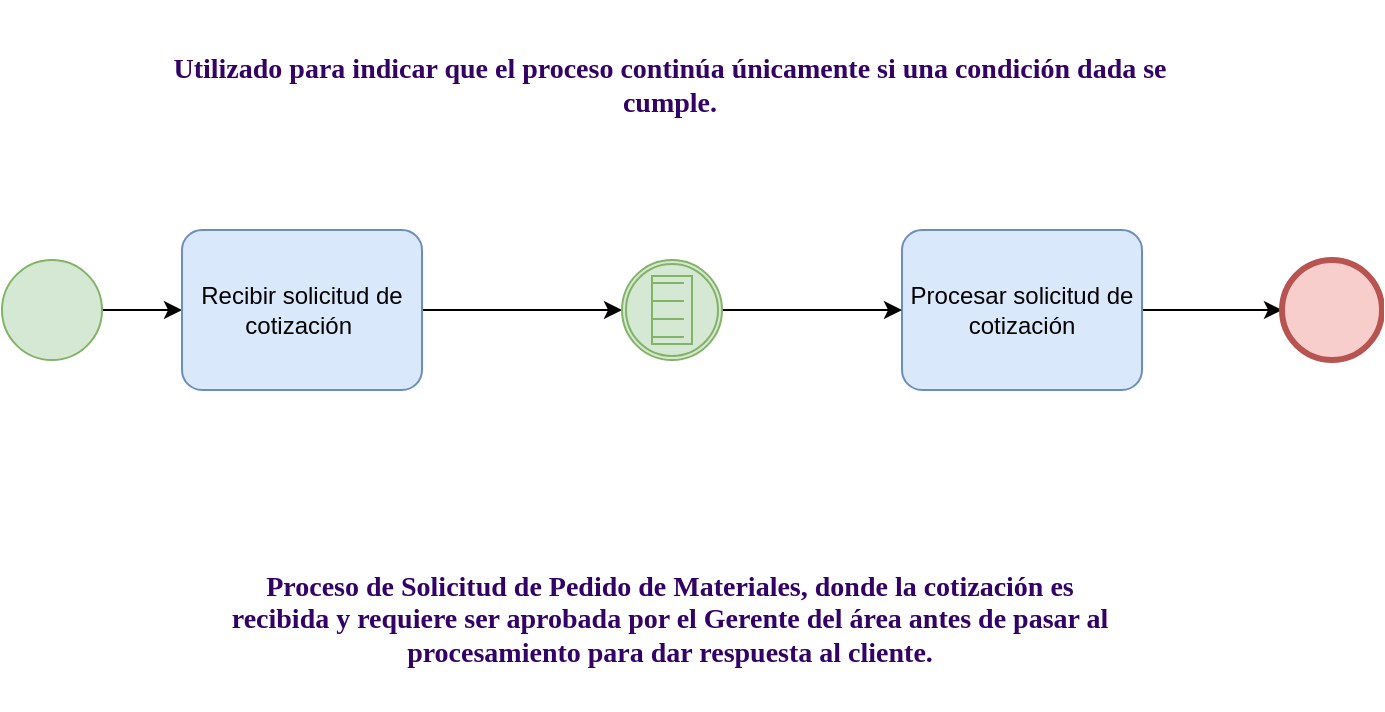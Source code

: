 <mxfile version="20.8.10" type="device"><diagram name="Página-1" id="fuX-KStFxy2jSPGYjVvZ"><mxGraphModel dx="909" dy="543" grid="1" gridSize="10" guides="1" tooltips="1" connect="1" arrows="1" fold="1" page="1" pageScale="1" pageWidth="827" pageHeight="1169" math="0" shadow="0"><root><mxCell id="0"/><mxCell id="1" parent="0"/><mxCell id="HXKmc964WK471h0Z7avZ-1" value="" style="edgeStyle=orthogonalEdgeStyle;rounded=0;orthogonalLoop=1;jettySize=auto;html=1;" edge="1" parent="1" source="HXKmc964WK471h0Z7avZ-2" target="HXKmc964WK471h0Z7avZ-6"><mxGeometry relative="1" as="geometry"/></mxCell><mxCell id="HXKmc964WK471h0Z7avZ-2" value="" style="points=[[0.145,0.145,0],[0.5,0,0],[0.855,0.145,0],[1,0.5,0],[0.855,0.855,0],[0.5,1,0],[0.145,0.855,0],[0,0.5,0]];shape=mxgraph.bpmn.event;html=1;verticalLabelPosition=bottom;labelBackgroundColor=#ffffff;verticalAlign=top;align=center;perimeter=ellipsePerimeter;outlineConnect=0;aspect=fixed;outline=standard;symbol=general;fillColor=#d5e8d4;strokeColor=#82b366;" vertex="1" parent="1"><mxGeometry x="80" y="240" width="50" height="50" as="geometry"/></mxCell><mxCell id="HXKmc964WK471h0Z7avZ-13" value="" style="edgeStyle=orthogonalEdgeStyle;rounded=0;orthogonalLoop=1;jettySize=auto;html=1;" edge="1" parent="1" source="HXKmc964WK471h0Z7avZ-6" target="HXKmc964WK471h0Z7avZ-12"><mxGeometry relative="1" as="geometry"/></mxCell><mxCell id="HXKmc964WK471h0Z7avZ-6" value="Recibir solicitud de cotización&amp;nbsp;" style="points=[[0.25,0,0],[0.5,0,0],[0.75,0,0],[1,0.25,0],[1,0.5,0],[1,0.75,0],[0.75,1,0],[0.5,1,0],[0.25,1,0],[0,0.75,0],[0,0.5,0],[0,0.25,0]];shape=mxgraph.bpmn.task;whiteSpace=wrap;rectStyle=rounded;size=10;html=1;taskMarker=abstract;fillColor=#dae8fc;strokeColor=#6c8ebf;" vertex="1" parent="1"><mxGeometry x="170" y="225" width="120" height="80" as="geometry"/></mxCell><mxCell id="HXKmc964WK471h0Z7avZ-9" value="" style="edgeStyle=orthogonalEdgeStyle;rounded=0;orthogonalLoop=1;jettySize=auto;html=1;" edge="1" parent="1" source="HXKmc964WK471h0Z7avZ-10" target="HXKmc964WK471h0Z7avZ-11"><mxGeometry relative="1" as="geometry"/></mxCell><mxCell id="HXKmc964WK471h0Z7avZ-10" value="Procesar solicitud de cotización" style="points=[[0.25,0,0],[0.5,0,0],[0.75,0,0],[1,0.25,0],[1,0.5,0],[1,0.75,0],[0.75,1,0],[0.5,1,0],[0.25,1,0],[0,0.75,0],[0,0.5,0],[0,0.25,0]];shape=mxgraph.bpmn.task;whiteSpace=wrap;rectStyle=rounded;size=10;html=1;taskMarker=abstract;fillColor=#dae8fc;strokeColor=#6c8ebf;" vertex="1" parent="1"><mxGeometry x="530" y="225" width="120" height="80" as="geometry"/></mxCell><mxCell id="HXKmc964WK471h0Z7avZ-11" value="" style="points=[[0.145,0.145,0],[0.5,0,0],[0.855,0.145,0],[1,0.5,0],[0.855,0.855,0],[0.5,1,0],[0.145,0.855,0],[0,0.5,0]];shape=mxgraph.bpmn.event;html=1;verticalLabelPosition=bottom;labelBackgroundColor=#ffffff;verticalAlign=top;align=center;perimeter=ellipsePerimeter;outlineConnect=0;aspect=fixed;outline=end;symbol=terminate2;fillColor=#f8cecc;strokeColor=#b85450;" vertex="1" parent="1"><mxGeometry x="720" y="240" width="50" height="50" as="geometry"/></mxCell><mxCell id="HXKmc964WK471h0Z7avZ-14" value="" style="edgeStyle=orthogonalEdgeStyle;rounded=0;orthogonalLoop=1;jettySize=auto;html=1;" edge="1" parent="1" source="HXKmc964WK471h0Z7avZ-12" target="HXKmc964WK471h0Z7avZ-10"><mxGeometry relative="1" as="geometry"/></mxCell><mxCell id="HXKmc964WK471h0Z7avZ-12" value="" style="points=[[0.145,0.145,0],[0.5,0,0],[0.855,0.145,0],[1,0.5,0],[0.855,0.855,0],[0.5,1,0],[0.145,0.855,0],[0,0.5,0]];shape=mxgraph.bpmn.event;html=1;verticalLabelPosition=bottom;labelBackgroundColor=#ffffff;verticalAlign=top;align=center;perimeter=ellipsePerimeter;outlineConnect=0;aspect=fixed;outline=catching;symbol=conditional;fillColor=#d5e8d4;strokeColor=#82b366;" vertex="1" parent="1"><mxGeometry x="390" y="240" width="50" height="50" as="geometry"/></mxCell><mxCell id="HXKmc964WK471h0Z7avZ-15" value="&lt;h4 style=&quot;font-size: 14px;&quot;&gt;&lt;font color=&quot;#330066&quot; face=&quot;Georgia&quot; style=&quot;font-size: 14px;&quot;&gt;Utilizado para indicar que el proceso continúa únicamente si una condición dada se cumple.&lt;/font&gt;&lt;/h4&gt;" style="text;whiteSpace=wrap;html=1;align=center;fontSize=14;" vertex="1" parent="1"><mxGeometry x="154" y="110" width="520" height="70" as="geometry"/></mxCell><mxCell id="HXKmc964WK471h0Z7avZ-16" value="&lt;h4&gt;Proceso de Solicitud de Pedido de Materiales, donde la cotización es recibida y requiere ser aprobada por el Gerente del área antes de pasar al procesamiento para dar respuesta al cliente.&lt;/h4&gt;" style="text;whiteSpace=wrap;html=1;fontSize=14;fontFamily=Georgia;fontColor=#330066;align=center;" vertex="1" parent="1"><mxGeometry x="189" y="370" width="450" height="70" as="geometry"/></mxCell></root></mxGraphModel></diagram></mxfile>